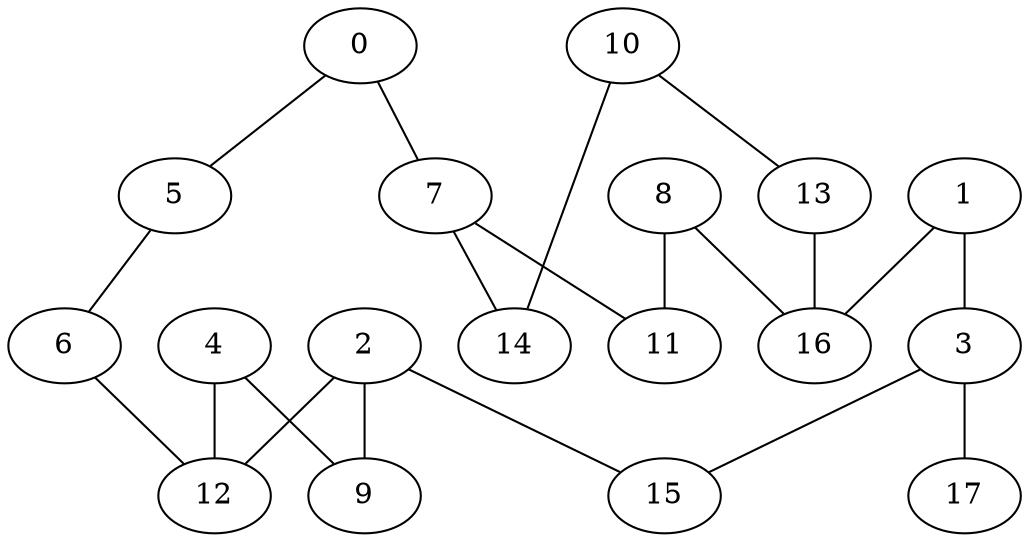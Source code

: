 graph "sampletest150-mod4_image18.bmp" {
	0	 [type=corner,
		x=427,
		y=295];
	5	 [type=corner,
		x=449,
		y=336];
	0 -- 5	 [angle0="1.08",
		frequency=1,
		type0=line];
	7	 [type=intersection,
		x=439,
		y=308];
	0 -- 7	 [angle0=".83",
		frequency=1,
		type0=line];
	1	 [type=corner,
		x=428,
		y=197];
	3	 [type=intersection,
		x=443,
		y=155];
	1 -- 3	 [angle0="-1.23",
		frequency=1,
		type0=line];
	16	 [type=intersection,
		x=439,
		y=206];
	1 -- 16	 [angle0=".69",
		frequency=1,
		type0=line];
	2	 [type=intersection,
		x=113,
		y=204];
	9	 [type=corner,
		x=46,
		y=199];
	2 -- 9	 [angle0=".07",
		frequency=1,
		type0=line];
	12	 [type=intersection,
		x=95,
		y=315];
	2 -- 12	 [angle0="-1.41",
		frequency=1,
		type0=line];
	15	 [type=corner,
		x=97,
		y=158];
	2 -- 15	 [angle0="1.24",
		frequency=1,
		type0=line];
	3 -- 15	 [angle0="-.01",
		frequency=1,
		type0=line];
	17	 [type=endpoint,
		x=507,
		y=201];
	3 -- 17	 [angle0=".62",
		frequency=1,
		type0=line];
	4	 [type=corner,
		x=59,
		y=304];
	4 -- 9	 [angle0="1.45",
		frequency=1,
		type0=line];
	4 -- 12	 [angle0=".30",
		frequency=1,
		type0=line];
	6	 [type=corner,
		x=107,
		y=345];
	5 -- 6	 [angle0="-.03",
		frequency=1,
		type0=line];
	6 -- 12	 [angle0="1.19",
		frequency=1,
		type0=line];
	11	 [type=corner,
		x=480,
		y=307];
	7 -- 11	 [angle0="-.02",
		frequency=1,
		type0=line];
	14	 [type=corner,
		x=432,
		y=294];
	7 -- 14	 [angle0="1.11",
		frequency=1,
		type0=line];
	8	 [type=corner,
		x=451,
		y=189];
	8 -- 11	 [angle0="1.33",
		frequency=1,
		type0=line];
	8 -- 16	 [angle0="-.96",
		frequency=1,
		type0=line];
	10	 [type=corner,
		x=437,
		y=269];
	13	 [type=corner,
		x=431,
		y=196];
	10 -- 13	 [angle0="1.49",
		frequency=1,
		type0=line];
	10 -- 14	 [angle0="-1.37",
		frequency=1,
		type0=line];
	13 -- 16	 [angle0=".90",
		frequency=1,
		type0=line];
}
